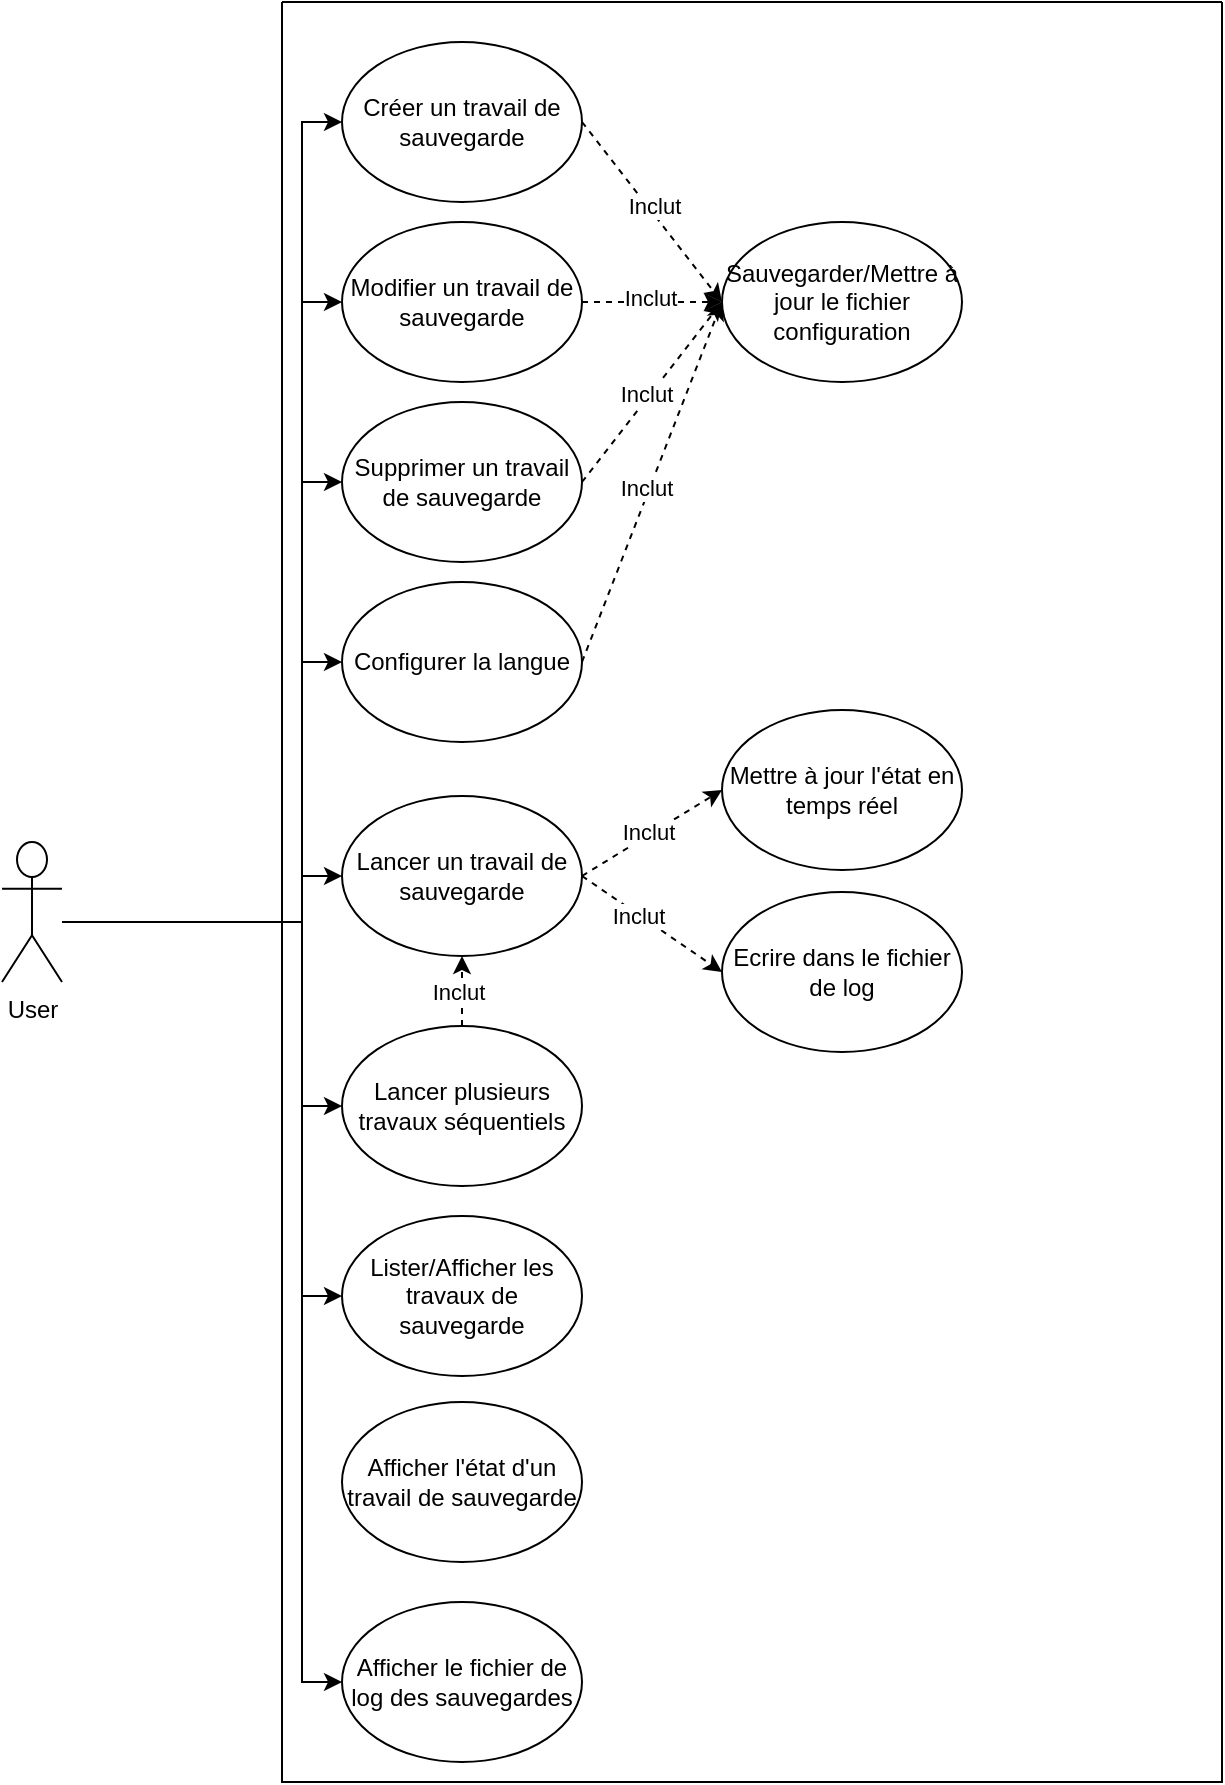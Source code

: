 <mxfile version="27.0.1">
  <diagram name="Page-1" id="RMWWDzC80FKMsA-51YJ7">
    <mxGraphModel grid="1" page="1" gridSize="10" guides="1" tooltips="1" connect="1" arrows="1" fold="1" pageScale="1" pageWidth="827" pageHeight="1169" math="0" shadow="0">
      <root>
        <mxCell id="0" />
        <mxCell id="1" parent="0" />
        <mxCell id="OmHejzrjm06ipVWm45O4-8" value="" style="swimlane;startSize=0;" vertex="1" parent="1">
          <mxGeometry x="480" y="60" width="470" height="890" as="geometry" />
        </mxCell>
        <mxCell id="OmHejzrjm06ipVWm45O4-10" value="Créer un travail de sauvegarde" style="ellipse;whiteSpace=wrap;html=1;" vertex="1" parent="OmHejzrjm06ipVWm45O4-8">
          <mxGeometry x="30" y="20" width="120" height="80" as="geometry" />
        </mxCell>
        <mxCell id="OmHejzrjm06ipVWm45O4-11" value="Modifier un travail de sauvegarde" style="ellipse;whiteSpace=wrap;html=1;" vertex="1" parent="OmHejzrjm06ipVWm45O4-8">
          <mxGeometry x="30" y="110" width="120" height="80" as="geometry" />
        </mxCell>
        <mxCell id="OmHejzrjm06ipVWm45O4-12" value="Supprimer un travail de sauvegarde" style="ellipse;whiteSpace=wrap;html=1;" vertex="1" parent="OmHejzrjm06ipVWm45O4-8">
          <mxGeometry x="30" y="200" width="120" height="80" as="geometry" />
        </mxCell>
        <mxCell id="OmHejzrjm06ipVWm45O4-13" value="Lancer un travail de sauvegarde" style="ellipse;whiteSpace=wrap;html=1;" vertex="1" parent="OmHejzrjm06ipVWm45O4-8">
          <mxGeometry x="30" y="397" width="120" height="80" as="geometry" />
        </mxCell>
        <mxCell id="OmHejzrjm06ipVWm45O4-14" value="Lister/Afficher les travaux de sauvegarde" style="ellipse;whiteSpace=wrap;html=1;" vertex="1" parent="OmHejzrjm06ipVWm45O4-8">
          <mxGeometry x="30" y="607" width="120" height="80" as="geometry" />
        </mxCell>
        <mxCell id="OmHejzrjm06ipVWm45O4-15" value="Lancer plusieurs travaux séquentiels" style="ellipse;whiteSpace=wrap;html=1;" vertex="1" parent="OmHejzrjm06ipVWm45O4-8">
          <mxGeometry x="30" y="512" width="120" height="80" as="geometry" />
        </mxCell>
        <mxCell id="OmHejzrjm06ipVWm45O4-19" value="Mettre à jour l&#39;état en temps réel" style="ellipse;whiteSpace=wrap;html=1;" vertex="1" parent="OmHejzrjm06ipVWm45O4-8">
          <mxGeometry x="220" y="354" width="120" height="80" as="geometry" />
        </mxCell>
        <mxCell id="OmHejzrjm06ipVWm45O4-20" value="Ecrire dans le fichier de log" style="ellipse;whiteSpace=wrap;html=1;" vertex="1" parent="OmHejzrjm06ipVWm45O4-8">
          <mxGeometry x="220" y="445" width="120" height="80" as="geometry" />
        </mxCell>
        <mxCell id="OmHejzrjm06ipVWm45O4-22" value="" style="endArrow=classic;html=1;rounded=0;dashed=1;entryX=0;entryY=0.5;entryDx=0;entryDy=0;exitX=1;exitY=0.5;exitDx=0;exitDy=0;" edge="1" parent="OmHejzrjm06ipVWm45O4-8" source="OmHejzrjm06ipVWm45O4-13" target="OmHejzrjm06ipVWm45O4-20">
          <mxGeometry width="50" height="50" relative="1" as="geometry">
            <mxPoint x="70" y="547" as="sourcePoint" />
            <mxPoint x="120" y="497" as="targetPoint" />
          </mxGeometry>
        </mxCell>
        <mxCell id="OmHejzrjm06ipVWm45O4-24" value="Inclut" style="edgeLabel;html=1;align=center;verticalAlign=middle;resizable=0;points=[];" connectable="0" vertex="1" parent="OmHejzrjm06ipVWm45O4-22">
          <mxGeometry x="-0.197" y="-1" relative="1" as="geometry">
            <mxPoint as="offset" />
          </mxGeometry>
        </mxCell>
        <mxCell id="OmHejzrjm06ipVWm45O4-23" value="" style="endArrow=classic;html=1;rounded=0;dashed=1;entryX=0;entryY=0.5;entryDx=0;entryDy=0;exitX=1;exitY=0.5;exitDx=0;exitDy=0;" edge="1" parent="OmHejzrjm06ipVWm45O4-8" source="OmHejzrjm06ipVWm45O4-13" target="OmHejzrjm06ipVWm45O4-19">
          <mxGeometry width="50" height="50" relative="1" as="geometry">
            <mxPoint x="142" y="475" as="sourcePoint" />
            <mxPoint x="220" y="397" as="targetPoint" />
          </mxGeometry>
        </mxCell>
        <mxCell id="OmHejzrjm06ipVWm45O4-25" value="Inclut" style="edgeLabel;html=1;align=center;verticalAlign=middle;resizable=0;points=[];" connectable="0" vertex="1" parent="OmHejzrjm06ipVWm45O4-23">
          <mxGeometry x="-0.036" y="2" relative="1" as="geometry">
            <mxPoint as="offset" />
          </mxGeometry>
        </mxCell>
        <mxCell id="OmHejzrjm06ipVWm45O4-26" value="" style="endArrow=classic;html=1;rounded=0;dashed=1;entryX=0.5;entryY=1;entryDx=0;entryDy=0;exitX=0.5;exitY=0;exitDx=0;exitDy=0;" edge="1" parent="OmHejzrjm06ipVWm45O4-8" source="OmHejzrjm06ipVWm45O4-15" target="OmHejzrjm06ipVWm45O4-13">
          <mxGeometry width="50" height="50" relative="1" as="geometry">
            <mxPoint x="160" y="447" as="sourcePoint" />
            <mxPoint x="230" y="407" as="targetPoint" />
          </mxGeometry>
        </mxCell>
        <mxCell id="OmHejzrjm06ipVWm45O4-27" value="Inclut" style="edgeLabel;html=1;align=center;verticalAlign=middle;resizable=0;points=[];" connectable="0" vertex="1" parent="OmHejzrjm06ipVWm45O4-26">
          <mxGeometry x="-0.036" y="2" relative="1" as="geometry">
            <mxPoint as="offset" />
          </mxGeometry>
        </mxCell>
        <mxCell id="OmHejzrjm06ipVWm45O4-30" value="Sauvegarder/Mettre à jour le fichier configuration" style="ellipse;whiteSpace=wrap;html=1;" vertex="1" parent="OmHejzrjm06ipVWm45O4-8">
          <mxGeometry x="220" y="110" width="120" height="80" as="geometry" />
        </mxCell>
        <mxCell id="OmHejzrjm06ipVWm45O4-31" value="" style="endArrow=classic;html=1;rounded=0;dashed=1;entryX=0;entryY=0.5;entryDx=0;entryDy=0;exitX=1;exitY=0.5;exitDx=0;exitDy=0;" edge="1" parent="OmHejzrjm06ipVWm45O4-8" source="OmHejzrjm06ipVWm45O4-11" target="OmHejzrjm06ipVWm45O4-30">
          <mxGeometry width="50" height="50" relative="1" as="geometry">
            <mxPoint x="160" y="340" as="sourcePoint" />
            <mxPoint x="230" y="300" as="targetPoint" />
          </mxGeometry>
        </mxCell>
        <mxCell id="OmHejzrjm06ipVWm45O4-32" value="Inclut" style="edgeLabel;html=1;align=center;verticalAlign=middle;resizable=0;points=[];" connectable="0" vertex="1" parent="OmHejzrjm06ipVWm45O4-31">
          <mxGeometry x="-0.036" y="2" relative="1" as="geometry">
            <mxPoint as="offset" />
          </mxGeometry>
        </mxCell>
        <mxCell id="OmHejzrjm06ipVWm45O4-33" value="" style="endArrow=classic;html=1;rounded=0;dashed=1;entryX=0;entryY=0.5;entryDx=0;entryDy=0;exitX=1;exitY=0.5;exitDx=0;exitDy=0;" edge="1" parent="OmHejzrjm06ipVWm45O4-8" source="OmHejzrjm06ipVWm45O4-10" target="OmHejzrjm06ipVWm45O4-30">
          <mxGeometry width="50" height="50" relative="1" as="geometry">
            <mxPoint x="160" y="160" as="sourcePoint" />
            <mxPoint x="230" y="160" as="targetPoint" />
          </mxGeometry>
        </mxCell>
        <mxCell id="OmHejzrjm06ipVWm45O4-34" value="Inclut" style="edgeLabel;html=1;align=center;verticalAlign=middle;resizable=0;points=[];" connectable="0" vertex="1" parent="OmHejzrjm06ipVWm45O4-33">
          <mxGeometry x="-0.036" y="2" relative="1" as="geometry">
            <mxPoint as="offset" />
          </mxGeometry>
        </mxCell>
        <mxCell id="OmHejzrjm06ipVWm45O4-35" value="" style="endArrow=classic;html=1;rounded=0;dashed=1;entryX=0;entryY=0.5;entryDx=0;entryDy=0;exitX=1;exitY=0.5;exitDx=0;exitDy=0;" edge="1" parent="OmHejzrjm06ipVWm45O4-8" source="OmHejzrjm06ipVWm45O4-12" target="OmHejzrjm06ipVWm45O4-30">
          <mxGeometry width="50" height="50" relative="1" as="geometry">
            <mxPoint x="160" y="70" as="sourcePoint" />
            <mxPoint x="230" y="160" as="targetPoint" />
          </mxGeometry>
        </mxCell>
        <mxCell id="OmHejzrjm06ipVWm45O4-36" value="Inclut" style="edgeLabel;html=1;align=center;verticalAlign=middle;resizable=0;points=[];" connectable="0" vertex="1" parent="OmHejzrjm06ipVWm45O4-35">
          <mxGeometry x="-0.036" y="2" relative="1" as="geometry">
            <mxPoint as="offset" />
          </mxGeometry>
        </mxCell>
        <mxCell id="OmHejzrjm06ipVWm45O4-16" value="Configurer la langue" style="ellipse;whiteSpace=wrap;html=1;" vertex="1" parent="OmHejzrjm06ipVWm45O4-8">
          <mxGeometry x="30" y="290" width="120" height="80" as="geometry" />
        </mxCell>
        <mxCell id="OmHejzrjm06ipVWm45O4-37" value="" style="endArrow=classic;html=1;rounded=0;dashed=1;entryX=0;entryY=0.5;entryDx=0;entryDy=0;exitX=1;exitY=0.5;exitDx=0;exitDy=0;" edge="1" parent="OmHejzrjm06ipVWm45O4-8" source="OmHejzrjm06ipVWm45O4-16" target="OmHejzrjm06ipVWm45O4-30">
          <mxGeometry width="50" height="50" relative="1" as="geometry">
            <mxPoint x="160" y="250" as="sourcePoint" />
            <mxPoint x="230" y="160" as="targetPoint" />
          </mxGeometry>
        </mxCell>
        <mxCell id="OmHejzrjm06ipVWm45O4-38" value="Inclut" style="edgeLabel;html=1;align=center;verticalAlign=middle;resizable=0;points=[];" connectable="0" vertex="1" parent="OmHejzrjm06ipVWm45O4-37">
          <mxGeometry x="-0.036" y="2" relative="1" as="geometry">
            <mxPoint as="offset" />
          </mxGeometry>
        </mxCell>
        <mxCell id="OmHejzrjm06ipVWm45O4-9" value="User" style="shape=umlActor;verticalLabelPosition=bottom;verticalAlign=top;html=1;outlineConnect=0;" vertex="1" parent="1">
          <mxGeometry x="340" y="480" width="30" height="70" as="geometry" />
        </mxCell>
        <mxCell id="OmHejzrjm06ipVWm45O4-17" value="Afficher l&#39;état d&#39;un travail de sauvegarde" style="ellipse;whiteSpace=wrap;html=1;" vertex="1" parent="1">
          <mxGeometry x="510" y="760" width="120" height="80" as="geometry" />
        </mxCell>
        <mxCell id="OmHejzrjm06ipVWm45O4-18" value="Afficher le fichier de log des sauvegardes" style="ellipse;whiteSpace=wrap;html=1;" vertex="1" parent="1">
          <mxGeometry x="510" y="860" width="120" height="80" as="geometry" />
        </mxCell>
        <mxCell id="OmHejzrjm06ipVWm45O4-39" value="" style="endArrow=classic;html=1;rounded=0;entryX=0;entryY=0.5;entryDx=0;entryDy=0;" edge="1" parent="1" target="OmHejzrjm06ipVWm45O4-13">
          <mxGeometry width="50" height="50" relative="1" as="geometry">
            <mxPoint x="370" y="520" as="sourcePoint" />
            <mxPoint x="510" y="502.0" as="targetPoint" />
            <Array as="points">
              <mxPoint x="490" y="520" />
              <mxPoint x="490" y="497" />
            </Array>
          </mxGeometry>
        </mxCell>
        <mxCell id="OmHejzrjm06ipVWm45O4-40" value="" style="endArrow=classic;html=1;rounded=0;entryX=0;entryY=0.5;entryDx=0;entryDy=0;" edge="1" parent="1" target="OmHejzrjm06ipVWm45O4-15">
          <mxGeometry width="50" height="50" relative="1" as="geometry">
            <mxPoint x="370" y="520" as="sourcePoint" />
            <mxPoint x="530" y="550" as="targetPoint" />
            <Array as="points">
              <mxPoint x="490" y="520" />
              <mxPoint x="490" y="612" />
            </Array>
          </mxGeometry>
        </mxCell>
        <mxCell id="OmHejzrjm06ipVWm45O4-41" value="" style="endArrow=classic;html=1;rounded=0;entryX=0;entryY=0.5;entryDx=0;entryDy=0;" edge="1" parent="1" target="OmHejzrjm06ipVWm45O4-14">
          <mxGeometry width="50" height="50" relative="1" as="geometry">
            <mxPoint x="370" y="520" as="sourcePoint" />
            <mxPoint x="530" y="480" as="targetPoint" />
            <Array as="points">
              <mxPoint x="490" y="520" />
              <mxPoint x="490" y="707" />
            </Array>
          </mxGeometry>
        </mxCell>
        <mxCell id="OmHejzrjm06ipVWm45O4-42" value="" style="endArrow=classic;html=1;rounded=0;entryX=0;entryY=0.5;entryDx=0;entryDy=0;" edge="1" parent="1" target="OmHejzrjm06ipVWm45O4-18">
          <mxGeometry width="50" height="50" relative="1" as="geometry">
            <mxPoint x="370" y="520" as="sourcePoint" />
            <mxPoint x="530" y="740" as="targetPoint" />
            <Array as="points">
              <mxPoint x="490" y="520" />
              <mxPoint x="490" y="900" />
            </Array>
          </mxGeometry>
        </mxCell>
        <mxCell id="OmHejzrjm06ipVWm45O4-43" value="" style="endArrow=classic;html=1;rounded=0;entryX=0;entryY=0.5;entryDx=0;entryDy=0;" edge="1" parent="1" target="OmHejzrjm06ipVWm45O4-16">
          <mxGeometry width="50" height="50" relative="1" as="geometry">
            <mxPoint x="370" y="520" as="sourcePoint" />
            <mxPoint x="530" y="400" as="targetPoint" />
            <Array as="points">
              <mxPoint x="490" y="520" />
              <mxPoint x="490" y="390" />
            </Array>
          </mxGeometry>
        </mxCell>
        <mxCell id="OmHejzrjm06ipVWm45O4-44" value="" style="endArrow=classic;html=1;rounded=0;entryX=0;entryY=0.5;entryDx=0;entryDy=0;" edge="1" parent="1" target="OmHejzrjm06ipVWm45O4-12">
          <mxGeometry width="50" height="50" relative="1" as="geometry">
            <mxPoint x="370" y="520" as="sourcePoint" />
            <mxPoint x="530" y="490" as="targetPoint" />
            <Array as="points">
              <mxPoint x="490" y="520" />
              <mxPoint x="490" y="300" />
            </Array>
          </mxGeometry>
        </mxCell>
        <mxCell id="OmHejzrjm06ipVWm45O4-45" value="" style="endArrow=classic;html=1;rounded=0;entryX=0;entryY=0.5;entryDx=0;entryDy=0;" edge="1" parent="1" target="OmHejzrjm06ipVWm45O4-11">
          <mxGeometry width="50" height="50" relative="1" as="geometry">
            <mxPoint x="370" y="520" as="sourcePoint" />
            <mxPoint x="530" y="320" as="targetPoint" />
            <Array as="points">
              <mxPoint x="490" y="520" />
              <mxPoint x="490" y="210" />
            </Array>
          </mxGeometry>
        </mxCell>
        <mxCell id="OmHejzrjm06ipVWm45O4-46" value="" style="endArrow=classic;html=1;rounded=0;entryX=0;entryY=0.5;entryDx=0;entryDy=0;" edge="1" parent="1" target="OmHejzrjm06ipVWm45O4-10">
          <mxGeometry width="50" height="50" relative="1" as="geometry">
            <mxPoint x="370" y="520" as="sourcePoint" />
            <mxPoint x="530" y="320" as="targetPoint" />
            <Array as="points">
              <mxPoint x="490" y="520" />
              <mxPoint x="490" y="120" />
            </Array>
          </mxGeometry>
        </mxCell>
      </root>
    </mxGraphModel>
  </diagram>
</mxfile>
